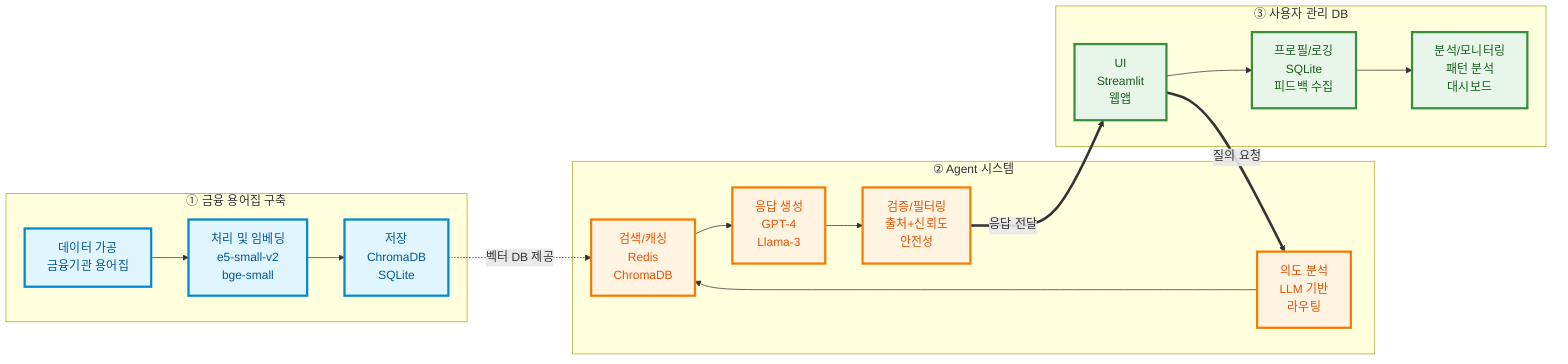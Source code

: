 graph LR
    subgraph WF1["① 금융 용어집 구축"]
        A1["데이터 가공<br/>금융기관 용어집"] --> A2["처리 및 임베딩<br/>e5-small-v2<br/>bge-small"] --> A3["저장<br/>ChromaDB<br/>SQLite"]
    end
    
    subgraph WF2["② Agent 시스템"]
        B1["의도 분석<br/>LLM 기반<br/>라우팅"] --> B2["검색/캐싱<br/>Redis<br/>ChromaDB"] --> B3["응답 생성<br/>GPT-4<br/>Llama-3"] --> B4["검증/필터링<br/>출처+신뢰도<br/>안전성"]
    end
    
    subgraph WF3["③ 사용자 관리 DB"]
        C1["UI<br/>Streamlit<br/>웹앱"] --> C2["프로필/로깅<br/>SQLite<br/>피드백 수집"] --> C3["분석/모니터링<br/>패턴 분석<br/>대시보드"]
    end
    
    %% 워크플로우 간 상호작용
    A3 -.벡터 DB 제공.-> B2
    C1 ==질의 요청==> B1
    B4 ==응답 전달==> C1
    
    
    %% 스타일링
    classDef workflow1 fill:#e1f5ff,stroke:#0288d1,stroke-width:3px,color:#01579b
    classDef workflow2 fill:#fff4e1,stroke:#f57c00,stroke-width:3px,color:#e65100
    classDef workflow3 fill:#e8f5e9,stroke:#388e3c,stroke-width:3px,color:#1b5e20
    
    class A1,A2,A3 workflow1
    class B1,B2,B3,B4 workflow2
    class C1,C2,C3 workflow3